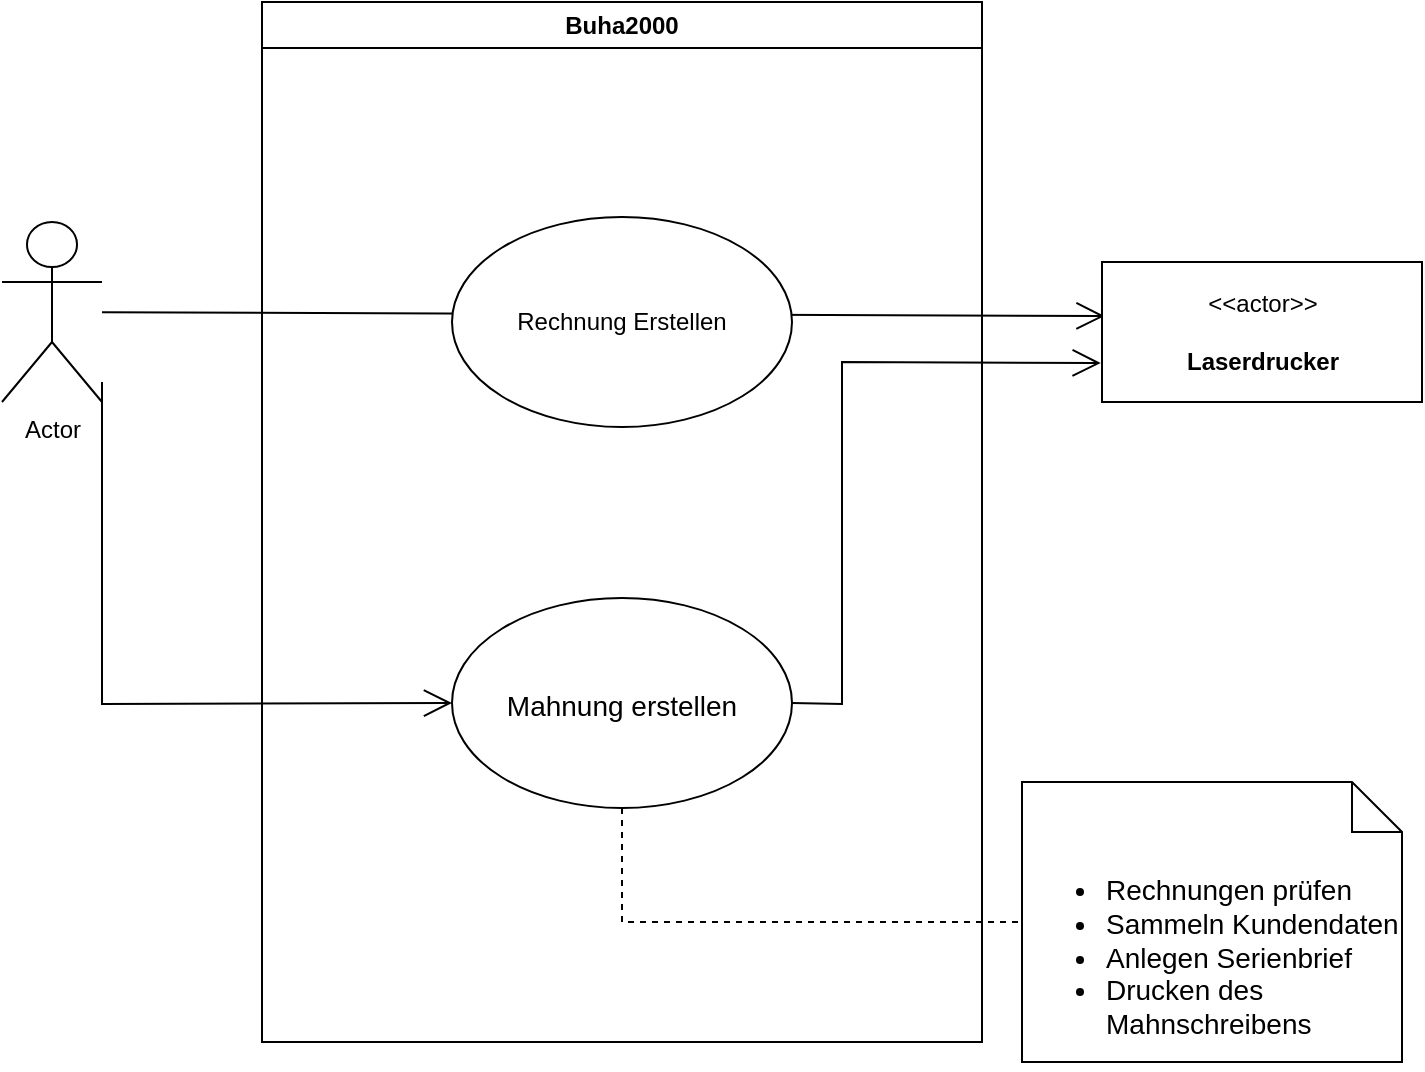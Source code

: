 <mxfile version="20.6.0" type="github">
  <diagram id="iutSKIyht6ZDnaRwBpJ0" name="Seite-1">
    <mxGraphModel dx="1356" dy="1018" grid="1" gridSize="10" guides="1" tooltips="1" connect="1" arrows="1" fold="1" page="1" pageScale="1" pageWidth="827" pageHeight="1169" math="0" shadow="0">
      <root>
        <mxCell id="0" />
        <mxCell id="1" parent="0" />
        <mxCell id="KtM2md-6dIt3MXh-L0Ix-18" value="" style="endArrow=open;endFill=1;endSize=12;html=1;rounded=0;entryX=0.008;entryY=0.386;entryDx=0;entryDy=0;entryPerimeter=0;" parent="1" source="KtM2md-6dIt3MXh-L0Ix-10" target="KtM2md-6dIt3MXh-L0Ix-12" edge="1">
          <mxGeometry width="160" relative="1" as="geometry">
            <mxPoint x="230" y="280" as="sourcePoint" />
            <mxPoint x="390" y="280" as="targetPoint" />
          </mxGeometry>
        </mxCell>
        <mxCell id="KtM2md-6dIt3MXh-L0Ix-8" value="Buha2000" style="swimlane;whiteSpace=wrap;html=1;" parent="1" vertex="1">
          <mxGeometry x="200" y="110" width="360" height="520" as="geometry" />
        </mxCell>
        <mxCell id="KtM2md-6dIt3MXh-L0Ix-9" value="Rechnung Erstellen" style="ellipse;whiteSpace=wrap;html=1;" parent="KtM2md-6dIt3MXh-L0Ix-8" vertex="1">
          <mxGeometry x="95" y="107.5" width="170" height="105" as="geometry" />
        </mxCell>
        <mxCell id="7ixdcoolu9i7MKQhK21K-14" value="&lt;font style=&quot;font-size: 14px;&quot;&gt;Mahnung erstellen&lt;/font&gt;" style="ellipse;whiteSpace=wrap;html=1;fontSize=19;" vertex="1" parent="KtM2md-6dIt3MXh-L0Ix-8">
          <mxGeometry x="95" y="298" width="170" height="105" as="geometry" />
        </mxCell>
        <mxCell id="7ixdcoolu9i7MKQhK21K-22" value="" style="endArrow=open;endFill=1;endSize=12;html=1;rounded=0;fontSize=14;entryX=0;entryY=0.5;entryDx=0;entryDy=0;" edge="1" parent="KtM2md-6dIt3MXh-L0Ix-8" target="7ixdcoolu9i7MKQhK21K-14">
          <mxGeometry width="160" relative="1" as="geometry">
            <mxPoint x="-80" y="190" as="sourcePoint" />
            <mxPoint x="80" y="190" as="targetPoint" />
            <Array as="points">
              <mxPoint x="-80" y="351" />
            </Array>
          </mxGeometry>
        </mxCell>
        <mxCell id="KtM2md-6dIt3MXh-L0Ix-10" value="Actor" style="shape=umlActor;verticalLabelPosition=bottom;verticalAlign=top;html=1;" parent="1" vertex="1">
          <mxGeometry x="70" y="220" width="50" height="90" as="geometry" />
        </mxCell>
        <mxCell id="KtM2md-6dIt3MXh-L0Ix-12" value="&amp;lt;&amp;lt;actor&amp;gt;&amp;gt;&lt;br&gt;&lt;br&gt;&lt;b&gt;Laserdrucker&lt;br&gt;&lt;/b&gt;" style="html=1;align=center;verticalAlign=middle;dashed=0;" parent="1" vertex="1">
          <mxGeometry x="620" y="240" width="160" height="70" as="geometry" />
        </mxCell>
        <mxCell id="7ixdcoolu9i7MKQhK21K-23" value="" style="endArrow=open;endFill=1;endSize=12;html=1;rounded=0;fontSize=14;exitX=1;exitY=0.5;exitDx=0;exitDy=0;entryX=-0.004;entryY=0.722;entryDx=0;entryDy=0;entryPerimeter=0;" edge="1" parent="1" source="7ixdcoolu9i7MKQhK21K-14" target="KtM2md-6dIt3MXh-L0Ix-12">
          <mxGeometry width="160" relative="1" as="geometry">
            <mxPoint x="500" y="460" as="sourcePoint" />
            <mxPoint x="660" y="460" as="targetPoint" />
            <Array as="points">
              <mxPoint x="490" y="461" />
              <mxPoint x="490" y="290" />
            </Array>
          </mxGeometry>
        </mxCell>
        <mxCell id="7ixdcoolu9i7MKQhK21K-26" value="&lt;ul&gt;&lt;li&gt;Rechnungen prüfen&lt;/li&gt;&lt;li&gt;Sammeln Kundendaten&lt;/li&gt;&lt;li&gt;Anlegen Serienbrief&lt;/li&gt;&lt;li&gt;Drucken des Mahnschreibens&lt;/li&gt;&lt;/ul&gt;" style="shape=note2;boundedLbl=1;whiteSpace=wrap;html=1;size=25;verticalAlign=top;align=left;fontSize=14;" vertex="1" parent="1">
          <mxGeometry x="580" y="500" width="190" height="140" as="geometry" />
        </mxCell>
        <mxCell id="7ixdcoolu9i7MKQhK21K-27" value="" style="endArrow=none;dashed=1;html=1;rounded=0;fontSize=12;exitX=0.5;exitY=1;exitDx=0;exitDy=0;entryX=0;entryY=0.5;entryDx=0;entryDy=0;entryPerimeter=0;" edge="1" parent="1" source="7ixdcoolu9i7MKQhK21K-14" target="7ixdcoolu9i7MKQhK21K-26">
          <mxGeometry width="50" height="50" relative="1" as="geometry">
            <mxPoint x="570" y="580" as="sourcePoint" />
            <mxPoint x="620" y="530" as="targetPoint" />
            <Array as="points">
              <mxPoint x="380" y="570" />
            </Array>
          </mxGeometry>
        </mxCell>
      </root>
    </mxGraphModel>
  </diagram>
</mxfile>
